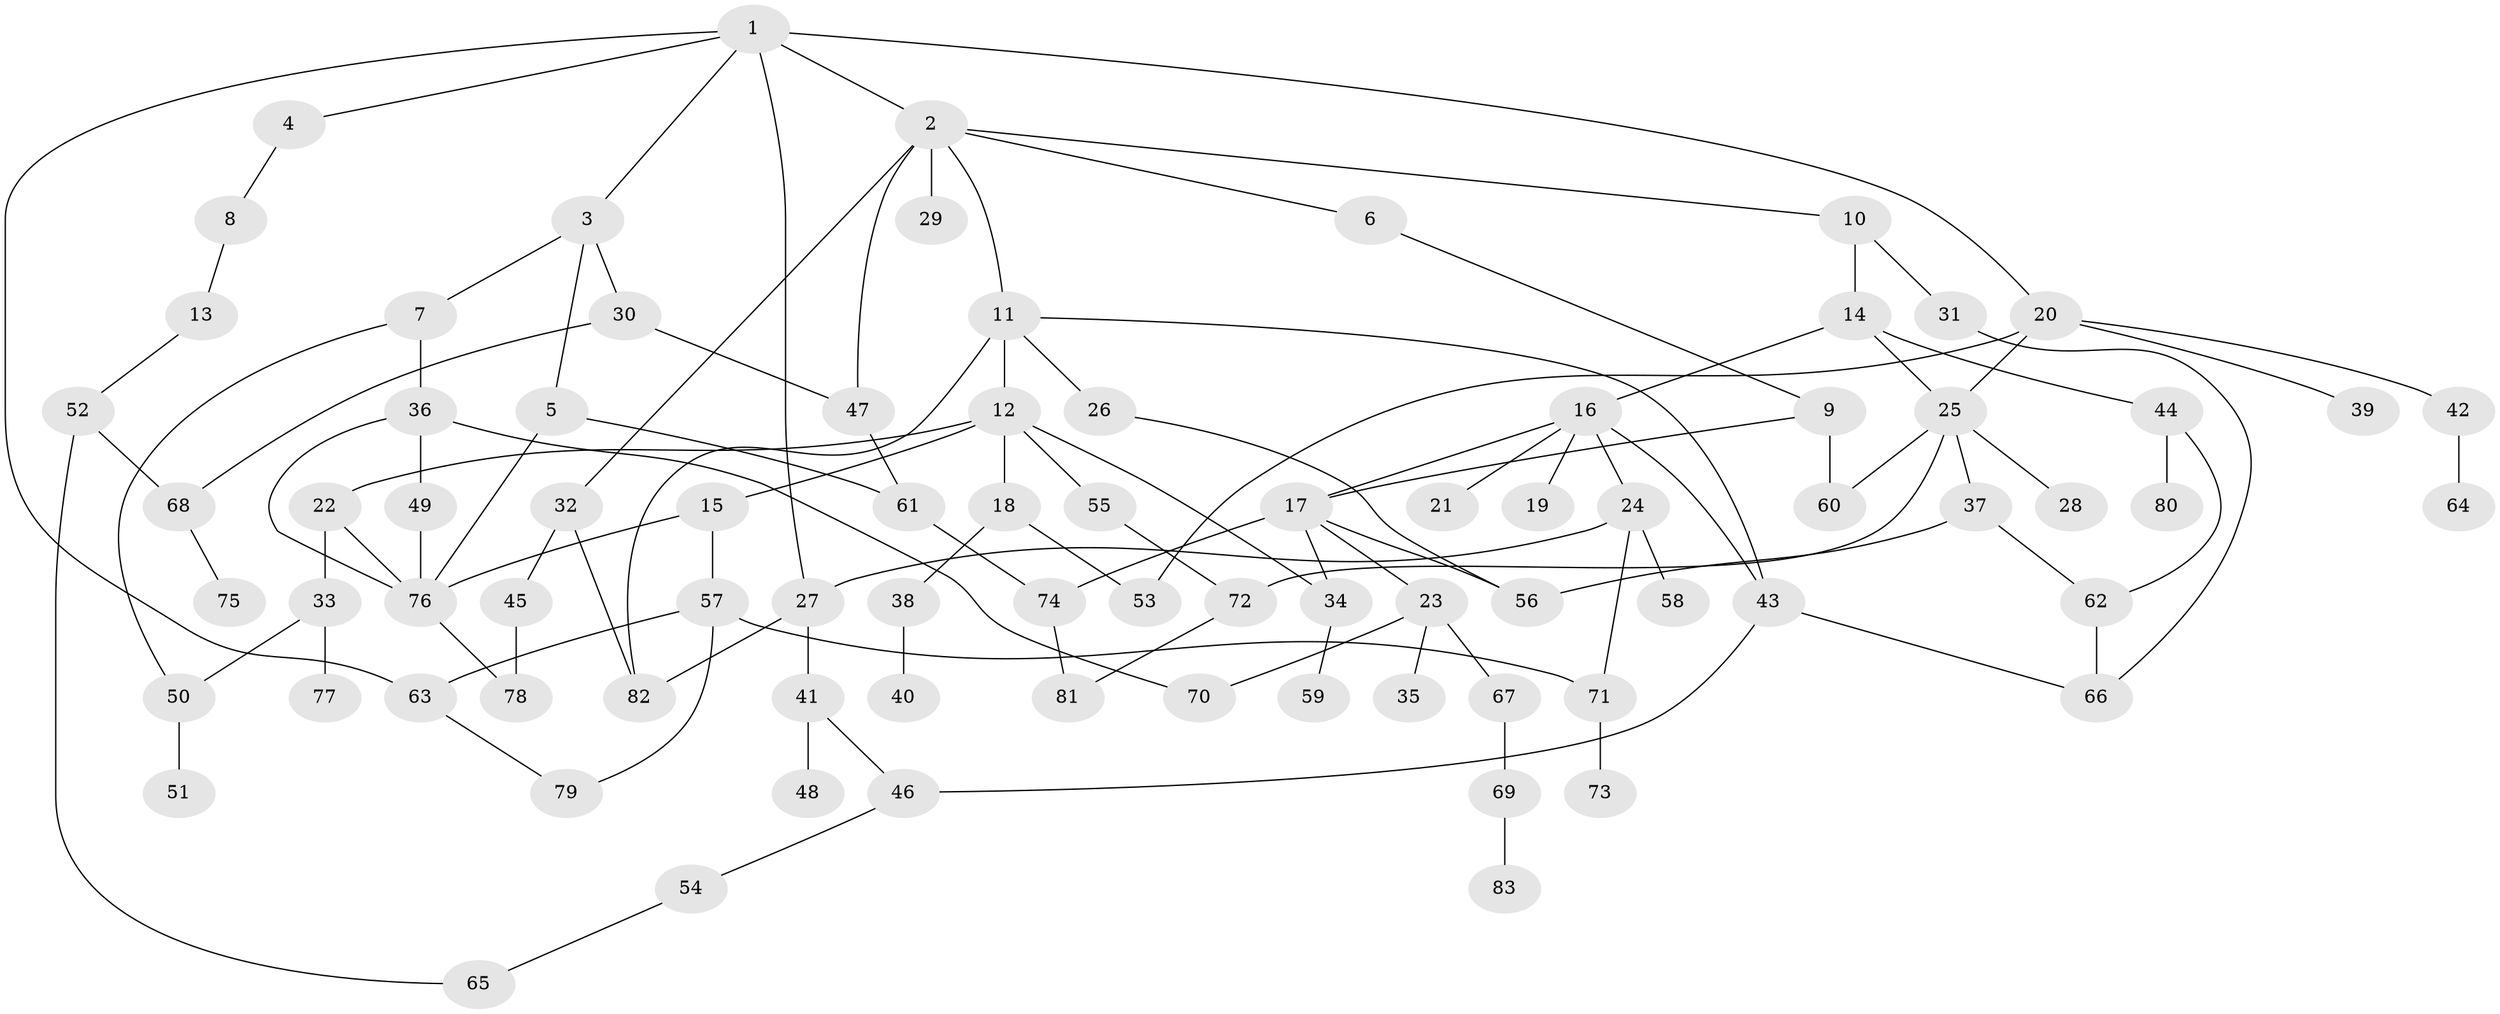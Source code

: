 // coarse degree distribution, {6: 0.1, 5: 0.08, 3: 0.3, 2: 0.2, 1: 0.16, 4: 0.14, 7: 0.02}
// Generated by graph-tools (version 1.1) at 2025/36/03/04/25 23:36:08]
// undirected, 83 vertices, 114 edges
graph export_dot {
  node [color=gray90,style=filled];
  1;
  2;
  3;
  4;
  5;
  6;
  7;
  8;
  9;
  10;
  11;
  12;
  13;
  14;
  15;
  16;
  17;
  18;
  19;
  20;
  21;
  22;
  23;
  24;
  25;
  26;
  27;
  28;
  29;
  30;
  31;
  32;
  33;
  34;
  35;
  36;
  37;
  38;
  39;
  40;
  41;
  42;
  43;
  44;
  45;
  46;
  47;
  48;
  49;
  50;
  51;
  52;
  53;
  54;
  55;
  56;
  57;
  58;
  59;
  60;
  61;
  62;
  63;
  64;
  65;
  66;
  67;
  68;
  69;
  70;
  71;
  72;
  73;
  74;
  75;
  76;
  77;
  78;
  79;
  80;
  81;
  82;
  83;
  1 -- 2;
  1 -- 3;
  1 -- 4;
  1 -- 20;
  1 -- 27;
  1 -- 63;
  2 -- 6;
  2 -- 10;
  2 -- 11;
  2 -- 29;
  2 -- 32;
  2 -- 47;
  3 -- 5;
  3 -- 7;
  3 -- 30;
  4 -- 8;
  5 -- 61;
  5 -- 76;
  6 -- 9;
  7 -- 36;
  7 -- 50;
  8 -- 13;
  9 -- 60;
  9 -- 17;
  10 -- 14;
  10 -- 31;
  11 -- 12;
  11 -- 26;
  11 -- 82;
  11 -- 43;
  12 -- 15;
  12 -- 18;
  12 -- 22;
  12 -- 34;
  12 -- 55;
  13 -- 52;
  14 -- 16;
  14 -- 25;
  14 -- 44;
  15 -- 57;
  15 -- 76;
  16 -- 17;
  16 -- 19;
  16 -- 21;
  16 -- 24;
  16 -- 43;
  17 -- 23;
  17 -- 56;
  17 -- 74;
  17 -- 34;
  18 -- 38;
  18 -- 53;
  20 -- 39;
  20 -- 42;
  20 -- 53;
  20 -- 25;
  22 -- 33;
  22 -- 76;
  23 -- 35;
  23 -- 67;
  23 -- 70;
  24 -- 58;
  24 -- 71;
  24 -- 27;
  25 -- 28;
  25 -- 37;
  25 -- 72;
  25 -- 60;
  26 -- 56;
  27 -- 41;
  27 -- 82;
  30 -- 68;
  30 -- 47;
  31 -- 66;
  32 -- 45;
  32 -- 82;
  33 -- 50;
  33 -- 77;
  34 -- 59;
  36 -- 49;
  36 -- 70;
  36 -- 76;
  37 -- 62;
  37 -- 56;
  38 -- 40;
  41 -- 48;
  41 -- 46;
  42 -- 64;
  43 -- 46;
  43 -- 66;
  44 -- 62;
  44 -- 80;
  45 -- 78;
  46 -- 54;
  47 -- 61;
  49 -- 76;
  50 -- 51;
  52 -- 65;
  52 -- 68;
  54 -- 65;
  55 -- 72;
  57 -- 71;
  57 -- 79;
  57 -- 63;
  61 -- 74;
  62 -- 66;
  63 -- 79;
  67 -- 69;
  68 -- 75;
  69 -- 83;
  71 -- 73;
  72 -- 81;
  74 -- 81;
  76 -- 78;
}
